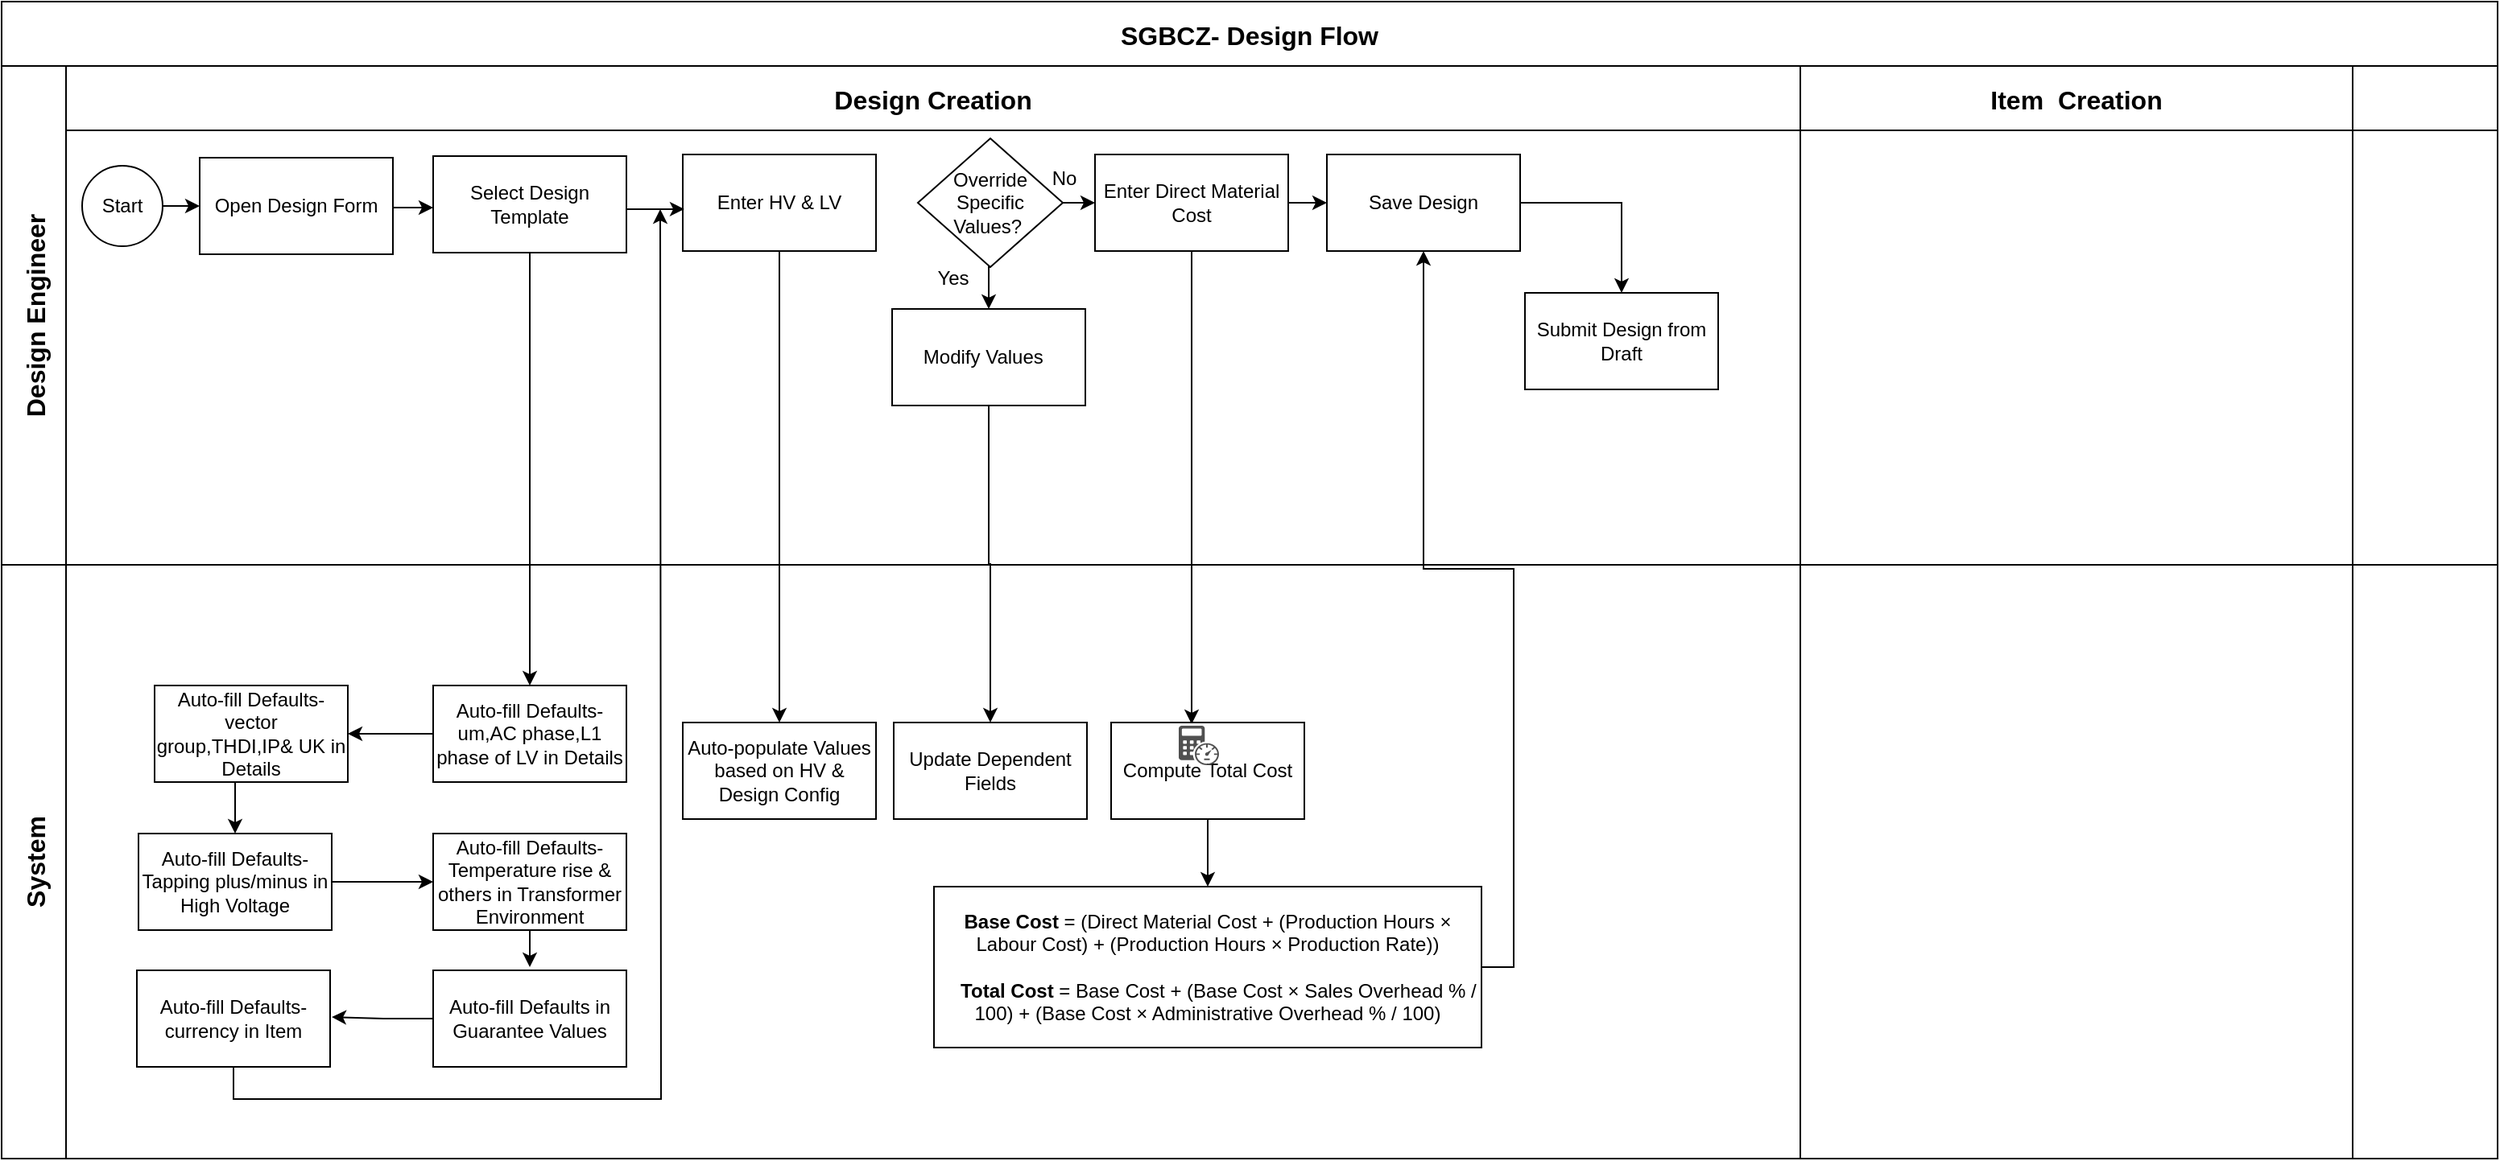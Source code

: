 <mxfile version="27.2.0">
  <diagram id="prtHgNgQTEPvFCAcTncT" name="Page-1">
    <mxGraphModel dx="1228" dy="579" grid="1" gridSize="10" guides="1" tooltips="1" connect="1" arrows="1" fold="1" page="1" pageScale="1" pageWidth="827" pageHeight="1169" math="0" shadow="0">
      <root>
        <mxCell id="0" />
        <mxCell id="1" parent="0" />
        <mxCell id="CLJ9GDin2j8_AuySWexl-37" value="SGBCZ- Design Flow" style="shape=table;childLayout=tableLayout;startSize=40;collapsible=0;recursiveResize=0;expand=0;fontSize=16;fontStyle=1" parent="1" vertex="1">
          <mxGeometry x="575" y="90" width="1550" height="719" as="geometry" />
        </mxCell>
        <mxCell id="CLJ9GDin2j8_AuySWexl-38" value="Design Engineer" style="shape=tableRow;horizontal=0;swimlaneHead=0;swimlaneBody=0;top=0;left=0;strokeColor=inherit;bottom=0;right=0;dropTarget=0;fontStyle=1;fillColor=none;points=[[0,0.5],[1,0.5]];portConstraint=eastwest;startSize=40;collapsible=0;recursiveResize=0;expand=0;fontSize=16;strokeWidth=1;" parent="CLJ9GDin2j8_AuySWexl-37" vertex="1">
          <mxGeometry y="40" width="1550" height="310" as="geometry" />
        </mxCell>
        <mxCell id="CLJ9GDin2j8_AuySWexl-39" value="Design Creation" style="swimlane;swimlaneHead=0;swimlaneBody=0;fontStyle=1;strokeColor=inherit;connectable=0;fillColor=none;startSize=40;collapsible=0;recursiveResize=0;expand=0;fontSize=16;" parent="CLJ9GDin2j8_AuySWexl-38" vertex="1">
          <mxGeometry x="40" width="1077" height="310" as="geometry">
            <mxRectangle width="1077" height="310" as="alternateBounds" />
          </mxGeometry>
        </mxCell>
        <mxCell id="2OwA6HHTgpjWCk6-XKWX-9" style="edgeStyle=orthogonalEdgeStyle;rounded=0;orthogonalLoop=1;jettySize=auto;html=1;exitX=1;exitY=0.5;exitDx=0;exitDy=0;entryX=0;entryY=0.5;entryDx=0;entryDy=0;" edge="1" parent="CLJ9GDin2j8_AuySWexl-39" source="CLJ9GDin2j8_AuySWexl-55" target="CLJ9GDin2j8_AuySWexl-56">
          <mxGeometry relative="1" as="geometry" />
        </mxCell>
        <mxCell id="CLJ9GDin2j8_AuySWexl-55" value="Start" style="ellipse;whiteSpace=wrap;html=1;aspect=fixed;" parent="CLJ9GDin2j8_AuySWexl-39" vertex="1">
          <mxGeometry x="10" y="62" width="50" height="50" as="geometry" />
        </mxCell>
        <mxCell id="CLJ9GDin2j8_AuySWexl-73" value="" style="edgeStyle=orthogonalEdgeStyle;rounded=0;orthogonalLoop=1;jettySize=auto;html=1;" parent="CLJ9GDin2j8_AuySWexl-39" edge="1">
          <mxGeometry relative="1" as="geometry">
            <mxPoint x="203" y="88" as="sourcePoint" />
            <mxPoint x="228" y="88" as="targetPoint" />
          </mxGeometry>
        </mxCell>
        <mxCell id="CLJ9GDin2j8_AuySWexl-56" value="Open Design Form" style="rounded=0;whiteSpace=wrap;html=1;" parent="CLJ9GDin2j8_AuySWexl-39" vertex="1">
          <mxGeometry x="83" y="57" width="120" height="60" as="geometry" />
        </mxCell>
        <mxCell id="CLJ9GDin2j8_AuySWexl-69" value="Enter HV &amp;amp; LV" style="rounded=0;whiteSpace=wrap;html=1;" parent="CLJ9GDin2j8_AuySWexl-39" vertex="1">
          <mxGeometry x="383" y="55" width="120" height="60" as="geometry" />
        </mxCell>
        <mxCell id="CLJ9GDin2j8_AuySWexl-74" value="" style="edgeStyle=orthogonalEdgeStyle;rounded=0;orthogonalLoop=1;jettySize=auto;html=1;" parent="CLJ9GDin2j8_AuySWexl-39" edge="1">
          <mxGeometry relative="1" as="geometry">
            <mxPoint x="348" y="88.941" as="sourcePoint" />
            <mxPoint x="384" y="88.941" as="targetPoint" />
          </mxGeometry>
        </mxCell>
        <mxCell id="CLJ9GDin2j8_AuySWexl-68" value="Select Design Template" style="rounded=0;whiteSpace=wrap;html=1;" parent="CLJ9GDin2j8_AuySWexl-39" vertex="1">
          <mxGeometry x="228" y="56" width="120" height="60" as="geometry" />
        </mxCell>
        <mxCell id="CLJ9GDin2j8_AuySWexl-82" style="edgeStyle=orthogonalEdgeStyle;rounded=0;orthogonalLoop=1;jettySize=auto;html=1;exitX=0.5;exitY=1;exitDx=0;exitDy=0;entryX=0.5;entryY=0;entryDx=0;entryDy=0;" parent="CLJ9GDin2j8_AuySWexl-39" source="CLJ9GDin2j8_AuySWexl-79" target="CLJ9GDin2j8_AuySWexl-78" edge="1">
          <mxGeometry relative="1" as="geometry" />
        </mxCell>
        <mxCell id="CLJ9GDin2j8_AuySWexl-94" style="edgeStyle=orthogonalEdgeStyle;rounded=0;orthogonalLoop=1;jettySize=auto;html=1;exitX=1;exitY=0.5;exitDx=0;exitDy=0;entryX=0;entryY=0.5;entryDx=0;entryDy=0;" parent="CLJ9GDin2j8_AuySWexl-39" source="CLJ9GDin2j8_AuySWexl-79" target="CLJ9GDin2j8_AuySWexl-80" edge="1">
          <mxGeometry relative="1" as="geometry">
            <mxPoint x="630" y="85" as="targetPoint" />
          </mxGeometry>
        </mxCell>
        <mxCell id="CLJ9GDin2j8_AuySWexl-79" value="Override Specific Values?&amp;nbsp;" style="rhombus;whiteSpace=wrap;html=1;" parent="CLJ9GDin2j8_AuySWexl-39" vertex="1">
          <mxGeometry x="529" y="45" width="90" height="80" as="geometry" />
        </mxCell>
        <mxCell id="CLJ9GDin2j8_AuySWexl-78" value="Modify Values&amp;nbsp;&amp;nbsp;" style="rounded=0;whiteSpace=wrap;html=1;" parent="CLJ9GDin2j8_AuySWexl-39" vertex="1">
          <mxGeometry x="513" y="151" width="120" height="60" as="geometry" />
        </mxCell>
        <mxCell id="CLJ9GDin2j8_AuySWexl-95" style="edgeStyle=orthogonalEdgeStyle;rounded=0;orthogonalLoop=1;jettySize=auto;html=1;exitX=1;exitY=0.5;exitDx=0;exitDy=0;entryX=0;entryY=0.5;entryDx=0;entryDy=0;" parent="CLJ9GDin2j8_AuySWexl-39" source="CLJ9GDin2j8_AuySWexl-80" target="CLJ9GDin2j8_AuySWexl-90" edge="1">
          <mxGeometry relative="1" as="geometry" />
        </mxCell>
        <mxCell id="2OwA6HHTgpjWCk6-XKWX-1" style="edgeStyle=orthogonalEdgeStyle;rounded=0;orthogonalLoop=1;jettySize=auto;html=1;exitX=0.5;exitY=1;exitDx=0;exitDy=0;" edge="1" parent="CLJ9GDin2j8_AuySWexl-39" source="CLJ9GDin2j8_AuySWexl-80">
          <mxGeometry relative="1" as="geometry">
            <mxPoint x="699" y="409" as="targetPoint" />
          </mxGeometry>
        </mxCell>
        <mxCell id="CLJ9GDin2j8_AuySWexl-80" value="Enter Direct Material Cost" style="rounded=0;whiteSpace=wrap;html=1;" parent="CLJ9GDin2j8_AuySWexl-39" vertex="1">
          <mxGeometry x="639" y="55" width="120" height="60" as="geometry" />
        </mxCell>
        <mxCell id="CLJ9GDin2j8_AuySWexl-96" style="edgeStyle=orthogonalEdgeStyle;rounded=0;orthogonalLoop=1;jettySize=auto;html=1;entryX=0.5;entryY=0;entryDx=0;entryDy=0;" parent="CLJ9GDin2j8_AuySWexl-39" source="CLJ9GDin2j8_AuySWexl-90" target="CLJ9GDin2j8_AuySWexl-91" edge="1">
          <mxGeometry relative="1" as="geometry" />
        </mxCell>
        <mxCell id="CLJ9GDin2j8_AuySWexl-90" value="Save Design" style="rounded=0;whiteSpace=wrap;html=1;" parent="CLJ9GDin2j8_AuySWexl-39" vertex="1">
          <mxGeometry x="783" y="55" width="120" height="60" as="geometry" />
        </mxCell>
        <mxCell id="CLJ9GDin2j8_AuySWexl-91" value="Submit Design from Draft" style="rounded=0;whiteSpace=wrap;html=1;" parent="CLJ9GDin2j8_AuySWexl-39" vertex="1">
          <mxGeometry x="906" y="141" width="120" height="60" as="geometry" />
        </mxCell>
        <mxCell id="CLJ9GDin2j8_AuySWexl-97" value="No" style="text;html=1;align=center;verticalAlign=middle;whiteSpace=wrap;rounded=0;" parent="CLJ9GDin2j8_AuySWexl-39" vertex="1">
          <mxGeometry x="590" y="55" width="60" height="30" as="geometry" />
        </mxCell>
        <mxCell id="CLJ9GDin2j8_AuySWexl-98" value="Yes" style="text;html=1;align=center;verticalAlign=middle;whiteSpace=wrap;rounded=0;" parent="CLJ9GDin2j8_AuySWexl-39" vertex="1">
          <mxGeometry x="521" y="117" width="60" height="30" as="geometry" />
        </mxCell>
        <mxCell id="CLJ9GDin2j8_AuySWexl-40" value="Item  Creation" style="swimlane;swimlaneHead=0;swimlaneBody=0;fontStyle=1;strokeColor=inherit;connectable=0;fillColor=none;startSize=40;collapsible=0;recursiveResize=0;expand=0;fontSize=16;" parent="CLJ9GDin2j8_AuySWexl-38" vertex="1">
          <mxGeometry x="1117" width="343" height="310" as="geometry">
            <mxRectangle width="343" height="310" as="alternateBounds" />
          </mxGeometry>
        </mxCell>
        <mxCell id="CLJ9GDin2j8_AuySWexl-41" value="" style="swimlane;swimlaneHead=0;swimlaneBody=0;fontStyle=1;strokeColor=inherit;connectable=0;fillColor=none;startSize=40;collapsible=0;recursiveResize=0;expand=0;fontSize=16;" parent="CLJ9GDin2j8_AuySWexl-38" vertex="1">
          <mxGeometry x="1460" width="90" height="310" as="geometry">
            <mxRectangle width="90" height="310" as="alternateBounds" />
          </mxGeometry>
        </mxCell>
        <mxCell id="CLJ9GDin2j8_AuySWexl-42" value="System" style="shape=tableRow;horizontal=0;swimlaneHead=0;swimlaneBody=0;top=0;left=0;strokeColor=inherit;bottom=0;right=0;dropTarget=0;fontStyle=1;fillColor=none;points=[[0,0.5],[1,0.5]];portConstraint=eastwest;startSize=40;collapsible=0;recursiveResize=0;expand=0;fontSize=16;" parent="CLJ9GDin2j8_AuySWexl-37" vertex="1">
          <mxGeometry y="350" width="1550" height="369" as="geometry" />
        </mxCell>
        <mxCell id="CLJ9GDin2j8_AuySWexl-43" value="" style="swimlane;swimlaneHead=0;swimlaneBody=0;fontStyle=1;connectable=0;strokeColor=inherit;fillColor=none;startSize=0;collapsible=0;recursiveResize=0;expand=0;fontSize=16;" parent="CLJ9GDin2j8_AuySWexl-42" vertex="1">
          <mxGeometry x="40" width="1077" height="369" as="geometry">
            <mxRectangle width="1077" height="369" as="alternateBounds" />
          </mxGeometry>
        </mxCell>
        <mxCell id="CLJ9GDin2j8_AuySWexl-70" value="Auto-populate Values based on HV &amp;amp; Design Config" style="rounded=0;whiteSpace=wrap;html=1;" parent="CLJ9GDin2j8_AuySWexl-43" vertex="1">
          <mxGeometry x="383" y="98" width="120" height="60" as="geometry" />
        </mxCell>
        <mxCell id="CLJ9GDin2j8_AuySWexl-88" value="Update Dependent Fields" style="rounded=0;whiteSpace=wrap;html=1;" parent="CLJ9GDin2j8_AuySWexl-43" vertex="1">
          <mxGeometry x="514" y="98" width="120" height="60" as="geometry" />
        </mxCell>
        <mxCell id="CLJ9GDin2j8_AuySWexl-111" style="edgeStyle=orthogonalEdgeStyle;rounded=0;orthogonalLoop=1;jettySize=auto;html=1;exitX=0;exitY=0.5;exitDx=0;exitDy=0;entryX=1;entryY=0.5;entryDx=0;entryDy=0;" parent="CLJ9GDin2j8_AuySWexl-43" source="CLJ9GDin2j8_AuySWexl-99" target="CLJ9GDin2j8_AuySWexl-101" edge="1">
          <mxGeometry relative="1" as="geometry" />
        </mxCell>
        <mxCell id="CLJ9GDin2j8_AuySWexl-99" value="Auto-fill Defaults-um,AC phase,L1 phase of LV in Details" style="rounded=0;whiteSpace=wrap;html=1;" parent="CLJ9GDin2j8_AuySWexl-43" vertex="1">
          <mxGeometry x="228" y="75" width="120" height="60" as="geometry" />
        </mxCell>
        <mxCell id="CLJ9GDin2j8_AuySWexl-112" style="edgeStyle=orthogonalEdgeStyle;rounded=0;orthogonalLoop=1;jettySize=auto;html=1;exitX=0.5;exitY=1;exitDx=0;exitDy=0;entryX=0.5;entryY=0;entryDx=0;entryDy=0;" parent="CLJ9GDin2j8_AuySWexl-43" source="CLJ9GDin2j8_AuySWexl-101" target="CLJ9GDin2j8_AuySWexl-103" edge="1">
          <mxGeometry relative="1" as="geometry" />
        </mxCell>
        <mxCell id="CLJ9GDin2j8_AuySWexl-101" value="Auto-fill Defaults- vector group,THDI,IP&amp;amp; UK in Details" style="rounded=0;whiteSpace=wrap;html=1;" parent="CLJ9GDin2j8_AuySWexl-43" vertex="1">
          <mxGeometry x="55" y="75" width="120" height="60" as="geometry" />
        </mxCell>
        <mxCell id="CLJ9GDin2j8_AuySWexl-113" style="edgeStyle=orthogonalEdgeStyle;rounded=0;orthogonalLoop=1;jettySize=auto;html=1;entryX=0;entryY=0.5;entryDx=0;entryDy=0;" parent="CLJ9GDin2j8_AuySWexl-43" source="CLJ9GDin2j8_AuySWexl-103" target="CLJ9GDin2j8_AuySWexl-104" edge="1">
          <mxGeometry relative="1" as="geometry" />
        </mxCell>
        <mxCell id="CLJ9GDin2j8_AuySWexl-103" value="Auto-fill Defaults- Tapping plus/minus in High Voltage" style="rounded=0;whiteSpace=wrap;html=1;" parent="CLJ9GDin2j8_AuySWexl-43" vertex="1">
          <mxGeometry x="45" y="167" width="120" height="60" as="geometry" />
        </mxCell>
        <mxCell id="CLJ9GDin2j8_AuySWexl-114" style="edgeStyle=orthogonalEdgeStyle;rounded=0;orthogonalLoop=1;jettySize=auto;html=1;exitX=0.5;exitY=1;exitDx=0;exitDy=0;" parent="CLJ9GDin2j8_AuySWexl-43" source="CLJ9GDin2j8_AuySWexl-104" edge="1">
          <mxGeometry relative="1" as="geometry">
            <mxPoint x="288" y="250" as="targetPoint" />
          </mxGeometry>
        </mxCell>
        <mxCell id="CLJ9GDin2j8_AuySWexl-104" value="Auto-fill Defaults- Temperature rise &amp;amp; others in Transformer Environment" style="rounded=0;whiteSpace=wrap;html=1;" parent="CLJ9GDin2j8_AuySWexl-43" vertex="1">
          <mxGeometry x="228" y="167" width="120" height="60" as="geometry" />
        </mxCell>
        <mxCell id="CLJ9GDin2j8_AuySWexl-115" style="edgeStyle=orthogonalEdgeStyle;rounded=0;orthogonalLoop=1;jettySize=auto;html=1;exitX=0;exitY=0.5;exitDx=0;exitDy=0;" parent="CLJ9GDin2j8_AuySWexl-43" source="CLJ9GDin2j8_AuySWexl-107" edge="1">
          <mxGeometry relative="1" as="geometry">
            <mxPoint x="165" y="281" as="targetPoint" />
          </mxGeometry>
        </mxCell>
        <mxCell id="CLJ9GDin2j8_AuySWexl-107" value="Auto-fill Defaults in Guarantee Values" style="rounded=0;whiteSpace=wrap;html=1;" parent="CLJ9GDin2j8_AuySWexl-43" vertex="1">
          <mxGeometry x="228" y="252" width="120" height="60" as="geometry" />
        </mxCell>
        <mxCell id="CLJ9GDin2j8_AuySWexl-121" style="edgeStyle=orthogonalEdgeStyle;rounded=0;orthogonalLoop=1;jettySize=auto;html=1;exitX=0.5;exitY=1;exitDx=0;exitDy=0;" parent="CLJ9GDin2j8_AuySWexl-43" source="CLJ9GDin2j8_AuySWexl-108" edge="1">
          <mxGeometry relative="1" as="geometry">
            <mxPoint x="369" y="-221" as="targetPoint" />
          </mxGeometry>
        </mxCell>
        <mxCell id="CLJ9GDin2j8_AuySWexl-108" value="Auto-fill Defaults- currency in Item" style="rounded=0;whiteSpace=wrap;html=1;" parent="CLJ9GDin2j8_AuySWexl-43" vertex="1">
          <mxGeometry x="44" y="252" width="120" height="60" as="geometry" />
        </mxCell>
        <mxCell id="2OwA6HHTgpjWCk6-XKWX-2" value="Compute Total Cost" style="rounded=0;whiteSpace=wrap;html=1;" vertex="1" parent="CLJ9GDin2j8_AuySWexl-43">
          <mxGeometry x="649" y="98" width="120" height="60" as="geometry" />
        </mxCell>
        <mxCell id="2OwA6HHTgpjWCk6-XKWX-5" value="&lt;b&gt;Base Cost&lt;/b&gt; = (Direct Material Cost + (Production Hours × Labour Cost) + (Production Hours × Production Rate))&lt;br&gt;&lt;br&gt;&amp;nbsp; &amp;nbsp; &lt;b&gt;Total Cost&lt;/b&gt; = Base Cost + (Base Cost × Sales Overhead % / 100) + (Base Cost × Administrative Overhead % / 100)" style="points=[[0.25,0,0],[0.5,0,0],[0.75,0,0],[1,0.25,0],[1,0.5,0],[1,0.75,0],[0.75,1,0],[0.5,1,0],[0.25,1,0],[0,0.75,0],[0,0.5,0],[0,0.25,0]];shape=mxgraph.bpmn.task2;whiteSpace=wrap;rectStyle=rounded;size=10;html=1;container=1;expand=0;collapsible=0;taskMarker=service;" vertex="1" parent="CLJ9GDin2j8_AuySWexl-43">
          <mxGeometry x="539" y="200" width="340" height="100" as="geometry" />
        </mxCell>
        <mxCell id="2OwA6HHTgpjWCk6-XKWX-6" style="edgeStyle=orthogonalEdgeStyle;rounded=0;orthogonalLoop=1;jettySize=auto;html=1;exitX=0.5;exitY=1;exitDx=0;exitDy=0;entryX=0.5;entryY=0;entryDx=0;entryDy=0;entryPerimeter=0;" edge="1" parent="CLJ9GDin2j8_AuySWexl-43" source="2OwA6HHTgpjWCk6-XKWX-2" target="2OwA6HHTgpjWCk6-XKWX-5">
          <mxGeometry relative="1" as="geometry" />
        </mxCell>
        <mxCell id="2OwA6HHTgpjWCk6-XKWX-12" value="" style="sketch=0;pointerEvents=1;shadow=0;dashed=0;html=1;strokeColor=none;fillColor=#505050;labelPosition=center;verticalLabelPosition=bottom;verticalAlign=top;outlineConnect=0;align=center;shape=mxgraph.office.concepts.bandwidth_calculator;" vertex="1" parent="CLJ9GDin2j8_AuySWexl-43">
          <mxGeometry x="691" y="100" width="25" height="24.5" as="geometry" />
        </mxCell>
        <mxCell id="CLJ9GDin2j8_AuySWexl-44" value="" style="swimlane;swimlaneHead=0;swimlaneBody=0;fontStyle=1;connectable=0;strokeColor=inherit;fillColor=none;startSize=0;collapsible=0;recursiveResize=0;expand=0;fontSize=16;" parent="CLJ9GDin2j8_AuySWexl-42" vertex="1">
          <mxGeometry x="1117" width="343" height="369" as="geometry">
            <mxRectangle width="343" height="369" as="alternateBounds" />
          </mxGeometry>
        </mxCell>
        <mxCell id="CLJ9GDin2j8_AuySWexl-45" value="" style="swimlane;swimlaneHead=0;swimlaneBody=0;fontStyle=1;connectable=0;strokeColor=inherit;fillColor=none;startSize=0;collapsible=0;recursiveResize=0;expand=0;fontSize=16;" parent="CLJ9GDin2j8_AuySWexl-42" vertex="1">
          <mxGeometry x="1460" width="90" height="369" as="geometry">
            <mxRectangle width="90" height="369" as="alternateBounds" />
          </mxGeometry>
        </mxCell>
        <mxCell id="CLJ9GDin2j8_AuySWexl-71" style="edgeStyle=orthogonalEdgeStyle;rounded=0;orthogonalLoop=1;jettySize=auto;html=1;exitX=0.5;exitY=1;exitDx=0;exitDy=0;" parent="CLJ9GDin2j8_AuySWexl-37" source="CLJ9GDin2j8_AuySWexl-69" target="CLJ9GDin2j8_AuySWexl-70" edge="1">
          <mxGeometry relative="1" as="geometry" />
        </mxCell>
        <mxCell id="CLJ9GDin2j8_AuySWexl-89" style="edgeStyle=orthogonalEdgeStyle;rounded=0;orthogonalLoop=1;jettySize=auto;html=1;entryX=0.5;entryY=0;entryDx=0;entryDy=0;" parent="CLJ9GDin2j8_AuySWexl-37" source="CLJ9GDin2j8_AuySWexl-78" target="CLJ9GDin2j8_AuySWexl-88" edge="1">
          <mxGeometry relative="1" as="geometry" />
        </mxCell>
        <mxCell id="CLJ9GDin2j8_AuySWexl-100" style="edgeStyle=orthogonalEdgeStyle;rounded=0;orthogonalLoop=1;jettySize=auto;html=1;exitX=0.5;exitY=1;exitDx=0;exitDy=0;" parent="CLJ9GDin2j8_AuySWexl-37" source="CLJ9GDin2j8_AuySWexl-68" target="CLJ9GDin2j8_AuySWexl-99" edge="1">
          <mxGeometry relative="1" as="geometry" />
        </mxCell>
        <mxCell id="2OwA6HHTgpjWCk6-XKWX-8" style="edgeStyle=orthogonalEdgeStyle;rounded=0;orthogonalLoop=1;jettySize=auto;html=1;exitX=1;exitY=0.5;exitDx=0;exitDy=0;exitPerimeter=0;entryX=0.5;entryY=1;entryDx=0;entryDy=0;" edge="1" parent="CLJ9GDin2j8_AuySWexl-37" source="2OwA6HHTgpjWCk6-XKWX-5" target="CLJ9GDin2j8_AuySWexl-90">
          <mxGeometry relative="1" as="geometry">
            <mxPoint x="875" y="210" as="targetPoint" />
          </mxGeometry>
        </mxCell>
      </root>
    </mxGraphModel>
  </diagram>
</mxfile>
